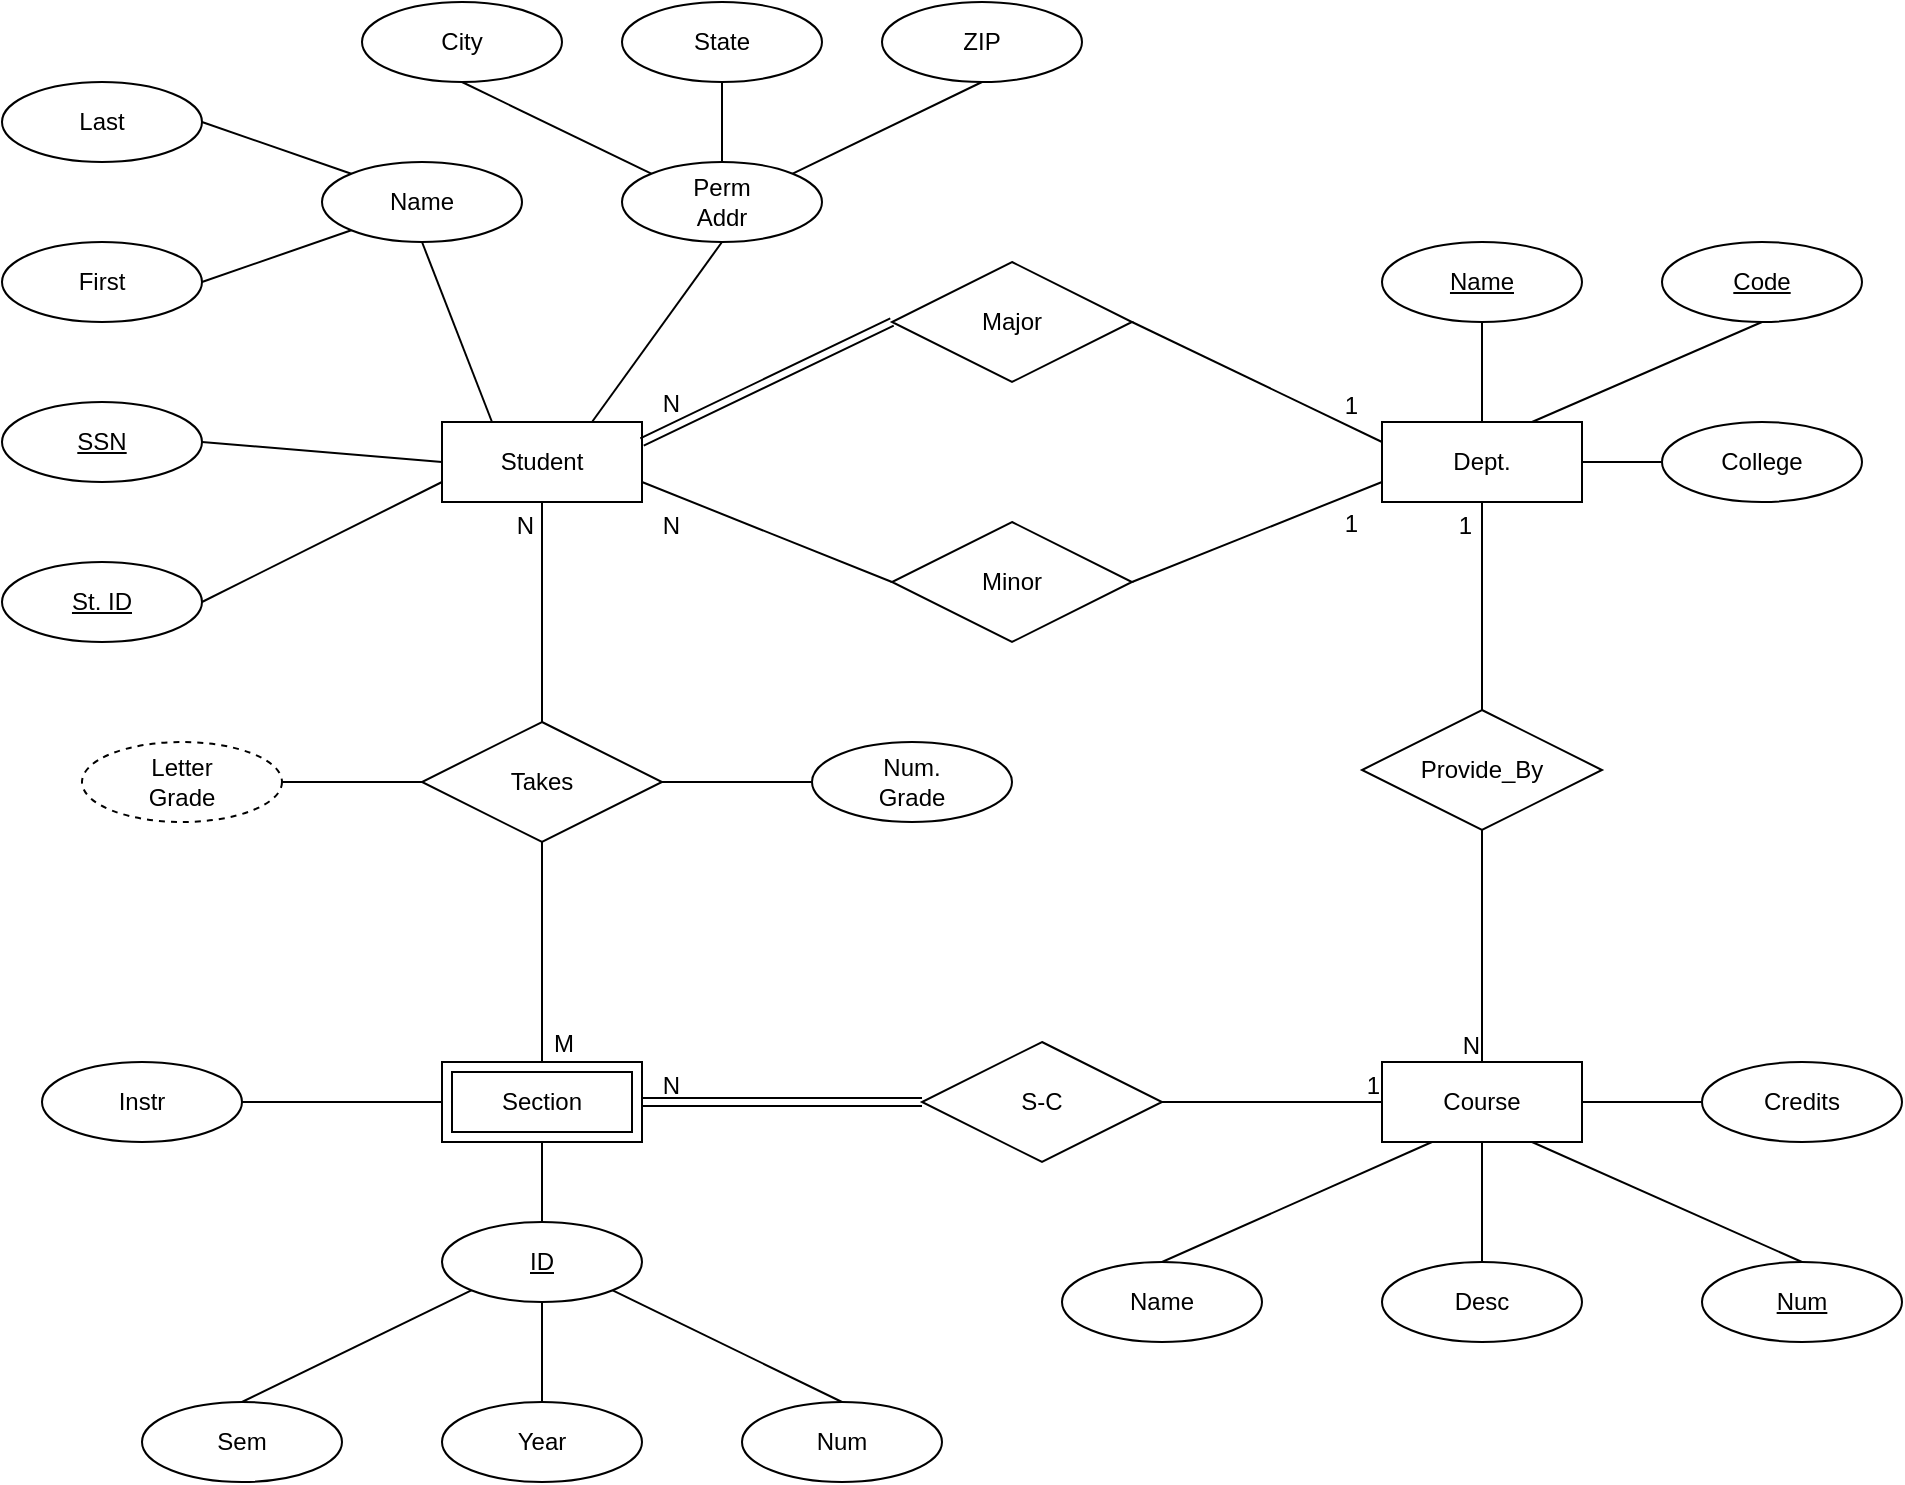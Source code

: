 <mxfile version="26.0.9">
  <diagram name="第 1 页" id="Ck3an-tRXkxyLC-gGkSE">
    <mxGraphModel dx="1434" dy="854" grid="1" gridSize="10" guides="1" tooltips="1" connect="1" arrows="1" fold="1" page="1" pageScale="1" pageWidth="1169" pageHeight="827" math="0" shadow="0">
      <root>
        <mxCell id="0" />
        <mxCell id="1" parent="0" />
        <mxCell id="hVLqu5mYyg4lpp5ys5A4-12" value="Major" style="shape=rhombus;perimeter=rhombusPerimeter;whiteSpace=wrap;html=1;align=center;" parent="1" vertex="1">
          <mxGeometry x="525" y="160" width="120" height="60" as="geometry" />
        </mxCell>
        <mxCell id="hVLqu5mYyg4lpp5ys5A4-13" value="Minor" style="shape=rhombus;perimeter=rhombusPerimeter;whiteSpace=wrap;html=1;align=center;" parent="1" vertex="1">
          <mxGeometry x="525" y="290" width="120" height="60" as="geometry" />
        </mxCell>
        <mxCell id="hVLqu5mYyg4lpp5ys5A4-14" value="Dept." style="whiteSpace=wrap;html=1;align=center;" parent="1" vertex="1">
          <mxGeometry x="770" y="240" width="100" height="40" as="geometry" />
        </mxCell>
        <mxCell id="hVLqu5mYyg4lpp5ys5A4-15" value="&lt;u&gt;Name&lt;/u&gt;" style="ellipse;whiteSpace=wrap;html=1;align=center;" parent="1" vertex="1">
          <mxGeometry x="770" y="150" width="100" height="40" as="geometry" />
        </mxCell>
        <mxCell id="hVLqu5mYyg4lpp5ys5A4-16" value="&lt;u&gt;Code&lt;/u&gt;" style="ellipse;whiteSpace=wrap;html=1;align=center;" parent="1" vertex="1">
          <mxGeometry x="910" y="150" width="100" height="40" as="geometry" />
        </mxCell>
        <mxCell id="hVLqu5mYyg4lpp5ys5A4-17" value="College" style="ellipse;whiteSpace=wrap;html=1;align=center;" parent="1" vertex="1">
          <mxGeometry x="910" y="240" width="100" height="40" as="geometry" />
        </mxCell>
        <mxCell id="hVLqu5mYyg4lpp5ys5A4-30" value="Student" style="whiteSpace=wrap;html=1;align=center;" parent="1" vertex="1">
          <mxGeometry x="300" y="240" width="100" height="40" as="geometry" />
        </mxCell>
        <mxCell id="hVLqu5mYyg4lpp5ys5A4-34" value="Course" style="whiteSpace=wrap;html=1;align=center;" parent="1" vertex="1">
          <mxGeometry x="770" y="560" width="100" height="40" as="geometry" />
        </mxCell>
        <mxCell id="hVLqu5mYyg4lpp5ys5A4-38" value="" style="endArrow=none;html=1;rounded=0;exitX=1;exitY=0.5;exitDx=0;exitDy=0;entryX=0;entryY=0.5;entryDx=0;entryDy=0;" parent="1" source="hVLqu5mYyg4lpp5ys5A4-14" target="hVLqu5mYyg4lpp5ys5A4-17" edge="1">
          <mxGeometry relative="1" as="geometry">
            <mxPoint x="880" y="360" as="sourcePoint" />
            <mxPoint x="1040" y="360" as="targetPoint" />
          </mxGeometry>
        </mxCell>
        <mxCell id="hVLqu5mYyg4lpp5ys5A4-39" value="" style="endArrow=none;html=1;rounded=0;exitX=0.75;exitY=0;exitDx=0;exitDy=0;entryX=0.5;entryY=1;entryDx=0;entryDy=0;" parent="1" source="hVLqu5mYyg4lpp5ys5A4-14" target="hVLqu5mYyg4lpp5ys5A4-16" edge="1">
          <mxGeometry relative="1" as="geometry">
            <mxPoint x="490" y="440" as="sourcePoint" />
            <mxPoint x="650" y="440" as="targetPoint" />
          </mxGeometry>
        </mxCell>
        <mxCell id="hVLqu5mYyg4lpp5ys5A4-40" value="" style="endArrow=none;html=1;rounded=0;exitX=0.5;exitY=1;exitDx=0;exitDy=0;entryX=0.5;entryY=0;entryDx=0;entryDy=0;" parent="1" source="hVLqu5mYyg4lpp5ys5A4-15" target="hVLqu5mYyg4lpp5ys5A4-14" edge="1">
          <mxGeometry relative="1" as="geometry">
            <mxPoint x="490" y="440" as="sourcePoint" />
            <mxPoint x="650" y="440" as="targetPoint" />
          </mxGeometry>
        </mxCell>
        <mxCell id="hVLqu5mYyg4lpp5ys5A4-41" value="" style="endArrow=none;html=1;rounded=0;exitX=1;exitY=0.5;exitDx=0;exitDy=0;entryX=0;entryY=0.25;entryDx=0;entryDy=0;" parent="1" source="hVLqu5mYyg4lpp5ys5A4-12" target="hVLqu5mYyg4lpp5ys5A4-14" edge="1">
          <mxGeometry relative="1" as="geometry">
            <mxPoint x="490" y="440" as="sourcePoint" />
            <mxPoint x="650" y="440" as="targetPoint" />
          </mxGeometry>
        </mxCell>
        <mxCell id="hVLqu5mYyg4lpp5ys5A4-42" value="1" style="resizable=0;html=1;whiteSpace=wrap;align=right;verticalAlign=bottom;" parent="hVLqu5mYyg4lpp5ys5A4-41" connectable="0" vertex="1">
          <mxGeometry x="1" relative="1" as="geometry">
            <mxPoint x="-10" y="50" as="offset" />
          </mxGeometry>
        </mxCell>
        <mxCell id="hVLqu5mYyg4lpp5ys5A4-43" value="" style="endArrow=none;html=1;rounded=0;exitX=1;exitY=0.5;exitDx=0;exitDy=0;entryX=0;entryY=0.75;entryDx=0;entryDy=0;" parent="1" source="hVLqu5mYyg4lpp5ys5A4-13" target="hVLqu5mYyg4lpp5ys5A4-14" edge="1">
          <mxGeometry relative="1" as="geometry">
            <mxPoint x="490" y="440" as="sourcePoint" />
            <mxPoint x="650" y="440" as="targetPoint" />
          </mxGeometry>
        </mxCell>
        <mxCell id="hVLqu5mYyg4lpp5ys5A4-44" value="1" style="resizable=0;html=1;whiteSpace=wrap;align=right;verticalAlign=bottom;" parent="hVLqu5mYyg4lpp5ys5A4-43" connectable="0" vertex="1">
          <mxGeometry x="1" relative="1" as="geometry">
            <mxPoint x="-10" y="-30" as="offset" />
          </mxGeometry>
        </mxCell>
        <mxCell id="hVLqu5mYyg4lpp5ys5A4-45" value="" style="shape=link;html=1;rounded=0;exitX=0;exitY=0.5;exitDx=0;exitDy=0;entryX=1;entryY=0.25;entryDx=0;entryDy=0;" parent="1" source="hVLqu5mYyg4lpp5ys5A4-12" target="hVLqu5mYyg4lpp5ys5A4-30" edge="1">
          <mxGeometry relative="1" as="geometry">
            <mxPoint x="490" y="440" as="sourcePoint" />
            <mxPoint x="650" y="440" as="targetPoint" />
          </mxGeometry>
        </mxCell>
        <mxCell id="hVLqu5mYyg4lpp5ys5A4-46" value="N" style="resizable=0;html=1;whiteSpace=wrap;align=right;verticalAlign=bottom;" parent="hVLqu5mYyg4lpp5ys5A4-45" connectable="0" vertex="1">
          <mxGeometry x="1" relative="1" as="geometry">
            <mxPoint x="20" y="-10" as="offset" />
          </mxGeometry>
        </mxCell>
        <mxCell id="hVLqu5mYyg4lpp5ys5A4-62" value="Perm&lt;div&gt;Addr&lt;/div&gt;" style="ellipse;whiteSpace=wrap;html=1;align=center;" parent="1" vertex="1">
          <mxGeometry x="390" y="110" width="100" height="40" as="geometry" />
        </mxCell>
        <mxCell id="hVLqu5mYyg4lpp5ys5A4-63" value="Name" style="ellipse;whiteSpace=wrap;html=1;align=center;strokeWidth=1;" parent="1" vertex="1">
          <mxGeometry x="240" y="110" width="100" height="40" as="geometry" />
        </mxCell>
        <mxCell id="hVLqu5mYyg4lpp5ys5A4-64" value="First" style="ellipse;whiteSpace=wrap;html=1;align=center;" parent="1" vertex="1">
          <mxGeometry x="80" y="150" width="100" height="40" as="geometry" />
        </mxCell>
        <mxCell id="hVLqu5mYyg4lpp5ys5A4-65" value="Last" style="ellipse;whiteSpace=wrap;html=1;align=center;" parent="1" vertex="1">
          <mxGeometry x="80" y="70" width="100" height="40" as="geometry" />
        </mxCell>
        <mxCell id="hVLqu5mYyg4lpp5ys5A4-67" value="&lt;u&gt;SSN&lt;/u&gt;" style="ellipse;whiteSpace=wrap;html=1;align=center;" parent="1" vertex="1">
          <mxGeometry x="80" y="230" width="100" height="40" as="geometry" />
        </mxCell>
        <mxCell id="hVLqu5mYyg4lpp5ys5A4-68" value="&lt;u&gt;St. ID&lt;/u&gt;" style="ellipse;whiteSpace=wrap;html=1;align=center;" parent="1" vertex="1">
          <mxGeometry x="80" y="310" width="100" height="40" as="geometry" />
        </mxCell>
        <mxCell id="hVLqu5mYyg4lpp5ys5A4-70" value="Num.&lt;br&gt;Grade" style="ellipse;whiteSpace=wrap;html=1;align=center;" parent="1" vertex="1">
          <mxGeometry x="485" y="400" width="100" height="40" as="geometry" />
        </mxCell>
        <mxCell id="hVLqu5mYyg4lpp5ys5A4-71" value="" style="endArrow=none;html=1;rounded=0;exitX=0.75;exitY=0;exitDx=0;exitDy=0;entryX=0.5;entryY=1;entryDx=0;entryDy=0;" parent="1" source="hVLqu5mYyg4lpp5ys5A4-30" target="hVLqu5mYyg4lpp5ys5A4-62" edge="1">
          <mxGeometry relative="1" as="geometry">
            <mxPoint x="490" y="270" as="sourcePoint" />
            <mxPoint x="650" y="270" as="targetPoint" />
          </mxGeometry>
        </mxCell>
        <mxCell id="hVLqu5mYyg4lpp5ys5A4-72" value="" style="endArrow=none;html=1;rounded=0;exitX=0.25;exitY=0;exitDx=0;exitDy=0;entryX=0.5;entryY=1;entryDx=0;entryDy=0;" parent="1" source="hVLqu5mYyg4lpp5ys5A4-30" target="hVLqu5mYyg4lpp5ys5A4-63" edge="1">
          <mxGeometry relative="1" as="geometry">
            <mxPoint x="490" y="270" as="sourcePoint" />
            <mxPoint x="650" y="270" as="targetPoint" />
          </mxGeometry>
        </mxCell>
        <mxCell id="hVLqu5mYyg4lpp5ys5A4-73" value="" style="endArrow=none;html=1;rounded=0;entryX=1;entryY=0.5;entryDx=0;entryDy=0;exitX=0;exitY=0;exitDx=0;exitDy=0;" parent="1" source="hVLqu5mYyg4lpp5ys5A4-63" target="hVLqu5mYyg4lpp5ys5A4-65" edge="1">
          <mxGeometry relative="1" as="geometry">
            <mxPoint x="210" y="140" as="sourcePoint" />
            <mxPoint x="650" y="270" as="targetPoint" />
            <Array as="points" />
          </mxGeometry>
        </mxCell>
        <mxCell id="hVLqu5mYyg4lpp5ys5A4-74" value="" style="endArrow=none;html=1;rounded=0;exitX=0;exitY=1;exitDx=0;exitDy=0;entryX=1;entryY=0.5;entryDx=0;entryDy=0;" parent="1" source="hVLqu5mYyg4lpp5ys5A4-63" target="hVLqu5mYyg4lpp5ys5A4-64" edge="1">
          <mxGeometry relative="1" as="geometry">
            <mxPoint x="490" y="270" as="sourcePoint" />
            <mxPoint x="650" y="270" as="targetPoint" />
          </mxGeometry>
        </mxCell>
        <mxCell id="hVLqu5mYyg4lpp5ys5A4-76" value="" style="endArrow=none;html=1;rounded=0;exitX=0;exitY=0.5;exitDx=0;exitDy=0;entryX=1;entryY=0.5;entryDx=0;entryDy=0;" parent="1" source="hVLqu5mYyg4lpp5ys5A4-30" target="hVLqu5mYyg4lpp5ys5A4-67" edge="1">
          <mxGeometry relative="1" as="geometry">
            <mxPoint x="130" y="240" as="sourcePoint" />
            <mxPoint x="650" y="270" as="targetPoint" />
          </mxGeometry>
        </mxCell>
        <mxCell id="hVLqu5mYyg4lpp5ys5A4-77" value="" style="endArrow=none;html=1;rounded=0;exitX=0;exitY=0.75;exitDx=0;exitDy=0;entryX=1;entryY=0.5;entryDx=0;entryDy=0;" parent="1" source="hVLqu5mYyg4lpp5ys5A4-30" target="hVLqu5mYyg4lpp5ys5A4-68" edge="1">
          <mxGeometry relative="1" as="geometry">
            <mxPoint x="130" y="280" as="sourcePoint" />
            <mxPoint x="650" y="270" as="targetPoint" />
            <Array as="points" />
          </mxGeometry>
        </mxCell>
        <mxCell id="hVLqu5mYyg4lpp5ys5A4-78" value="" style="endArrow=none;html=1;rounded=0;entryX=0;entryY=0.5;entryDx=0;entryDy=0;exitX=1;exitY=0.5;exitDx=0;exitDy=0;" parent="1" source="zFAQvyIrNhrMd03ufv9Z-19" target="zFAQvyIrNhrMd03ufv9Z-32" edge="1">
          <mxGeometry relative="1" as="geometry">
            <mxPoint x="220" y="420" as="sourcePoint" />
            <mxPoint x="300" y="420" as="targetPoint" />
          </mxGeometry>
        </mxCell>
        <mxCell id="hVLqu5mYyg4lpp5ys5A4-79" value="" style="endArrow=none;html=1;rounded=0;entryX=0;entryY=0.5;entryDx=0;entryDy=0;exitX=1;exitY=0.5;exitDx=0;exitDy=0;" parent="1" source="zFAQvyIrNhrMd03ufv9Z-32" target="hVLqu5mYyg4lpp5ys5A4-70" edge="1">
          <mxGeometry relative="1" as="geometry">
            <mxPoint x="400" y="420" as="sourcePoint" />
            <mxPoint x="650" y="270" as="targetPoint" />
          </mxGeometry>
        </mxCell>
        <mxCell id="hVLqu5mYyg4lpp5ys5A4-81" value="Instr" style="ellipse;whiteSpace=wrap;html=1;align=center;" parent="1" vertex="1">
          <mxGeometry x="100" y="560" width="100" height="40" as="geometry" />
        </mxCell>
        <mxCell id="hVLqu5mYyg4lpp5ys5A4-83" value="Year" style="ellipse;whiteSpace=wrap;html=1;align=center;" parent="1" vertex="1">
          <mxGeometry x="300" y="730" width="100" height="40" as="geometry" />
        </mxCell>
        <mxCell id="hVLqu5mYyg4lpp5ys5A4-84" value="Sem" style="ellipse;whiteSpace=wrap;html=1;align=center;" parent="1" vertex="1">
          <mxGeometry x="150" y="730" width="100" height="40" as="geometry" />
        </mxCell>
        <mxCell id="hVLqu5mYyg4lpp5ys5A4-85" value="Num" style="ellipse;whiteSpace=wrap;html=1;align=center;" parent="1" vertex="1">
          <mxGeometry x="450" y="730" width="100" height="40" as="geometry" />
        </mxCell>
        <mxCell id="hVLqu5mYyg4lpp5ys5A4-87" value="" style="endArrow=none;html=1;rounded=0;exitX=1;exitY=0.5;exitDx=0;exitDy=0;entryX=0;entryY=0.5;entryDx=0;entryDy=0;" parent="1" source="hVLqu5mYyg4lpp5ys5A4-81" edge="1">
          <mxGeometry relative="1" as="geometry">
            <mxPoint x="490" y="530" as="sourcePoint" />
            <mxPoint x="300" y="580" as="targetPoint" />
          </mxGeometry>
        </mxCell>
        <mxCell id="hVLqu5mYyg4lpp5ys5A4-89" value="" style="endArrow=none;html=1;rounded=0;exitX=0.5;exitY=0;exitDx=0;exitDy=0;entryX=0;entryY=1;entryDx=0;entryDy=0;" parent="1" source="hVLqu5mYyg4lpp5ys5A4-84" target="zFAQvyIrNhrMd03ufv9Z-40" edge="1">
          <mxGeometry relative="1" as="geometry">
            <mxPoint x="490" y="530" as="sourcePoint" />
            <mxPoint x="290" y="690" as="targetPoint" />
          </mxGeometry>
        </mxCell>
        <mxCell id="hVLqu5mYyg4lpp5ys5A4-90" value="" style="endArrow=none;html=1;rounded=0;entryX=0.5;entryY=1;entryDx=0;entryDy=0;exitX=0.5;exitY=0;exitDx=0;exitDy=0;" parent="1" source="hVLqu5mYyg4lpp5ys5A4-83" target="zFAQvyIrNhrMd03ufv9Z-40" edge="1">
          <mxGeometry relative="1" as="geometry">
            <mxPoint x="350" y="720" as="sourcePoint" />
            <mxPoint x="330" y="700" as="targetPoint" />
          </mxGeometry>
        </mxCell>
        <mxCell id="hVLqu5mYyg4lpp5ys5A4-91" value="" style="endArrow=none;html=1;rounded=0;exitX=0.5;exitY=0;exitDx=0;exitDy=0;entryX=1;entryY=1;entryDx=0;entryDy=0;" parent="1" source="hVLqu5mYyg4lpp5ys5A4-85" target="zFAQvyIrNhrMd03ufv9Z-40" edge="1">
          <mxGeometry relative="1" as="geometry">
            <mxPoint x="490" y="530" as="sourcePoint" />
            <mxPoint x="400" y="700" as="targetPoint" />
          </mxGeometry>
        </mxCell>
        <mxCell id="hVLqu5mYyg4lpp5ys5A4-93" value="Credits" style="ellipse;whiteSpace=wrap;html=1;align=center;" parent="1" vertex="1">
          <mxGeometry x="930" y="560" width="100" height="40" as="geometry" />
        </mxCell>
        <mxCell id="hVLqu5mYyg4lpp5ys5A4-94" value="Desc" style="ellipse;whiteSpace=wrap;html=1;align=center;" parent="1" vertex="1">
          <mxGeometry x="770" y="660" width="100" height="40" as="geometry" />
        </mxCell>
        <mxCell id="hVLqu5mYyg4lpp5ys5A4-95" value="Name" style="ellipse;whiteSpace=wrap;html=1;align=center;" parent="1" vertex="1">
          <mxGeometry x="610" y="660" width="100" height="40" as="geometry" />
        </mxCell>
        <mxCell id="hVLqu5mYyg4lpp5ys5A4-96" value="&lt;u&gt;Num&lt;/u&gt;" style="ellipse;whiteSpace=wrap;html=1;align=center;" parent="1" vertex="1">
          <mxGeometry x="930" y="660" width="100" height="40" as="geometry" />
        </mxCell>
        <mxCell id="hVLqu5mYyg4lpp5ys5A4-97" value="" style="endArrow=none;html=1;rounded=0;entryX=0.5;entryY=0;entryDx=0;entryDy=0;exitX=0.25;exitY=1;exitDx=0;exitDy=0;" parent="1" source="hVLqu5mYyg4lpp5ys5A4-34" target="hVLqu5mYyg4lpp5ys5A4-95" edge="1">
          <mxGeometry relative="1" as="geometry">
            <mxPoint x="490" y="560" as="sourcePoint" />
            <mxPoint x="650" y="560" as="targetPoint" />
          </mxGeometry>
        </mxCell>
        <mxCell id="hVLqu5mYyg4lpp5ys5A4-98" value="" style="endArrow=none;html=1;rounded=0;exitX=0.5;exitY=0;exitDx=0;exitDy=0;entryX=0.75;entryY=1;entryDx=0;entryDy=0;" parent="1" source="hVLqu5mYyg4lpp5ys5A4-96" target="hVLqu5mYyg4lpp5ys5A4-34" edge="1">
          <mxGeometry relative="1" as="geometry">
            <mxPoint x="490" y="560" as="sourcePoint" />
            <mxPoint x="650" y="560" as="targetPoint" />
          </mxGeometry>
        </mxCell>
        <mxCell id="hVLqu5mYyg4lpp5ys5A4-99" value="" style="endArrow=none;html=1;rounded=0;exitX=0.5;exitY=0;exitDx=0;exitDy=0;entryX=0.5;entryY=1;entryDx=0;entryDy=0;" parent="1" source="hVLqu5mYyg4lpp5ys5A4-94" target="hVLqu5mYyg4lpp5ys5A4-34" edge="1">
          <mxGeometry relative="1" as="geometry">
            <mxPoint x="490" y="560" as="sourcePoint" />
            <mxPoint x="650" y="560" as="targetPoint" />
          </mxGeometry>
        </mxCell>
        <mxCell id="hVLqu5mYyg4lpp5ys5A4-100" value="" style="endArrow=none;html=1;rounded=0;exitX=0;exitY=0.5;exitDx=0;exitDy=0;entryX=1;entryY=0.5;entryDx=0;entryDy=0;" parent="1" source="hVLqu5mYyg4lpp5ys5A4-93" target="hVLqu5mYyg4lpp5ys5A4-34" edge="1">
          <mxGeometry relative="1" as="geometry">
            <mxPoint x="490" y="560" as="sourcePoint" />
            <mxPoint x="650" y="560" as="targetPoint" />
          </mxGeometry>
        </mxCell>
        <mxCell id="zFAQvyIrNhrMd03ufv9Z-1" value="City" style="ellipse;whiteSpace=wrap;html=1;align=center;" vertex="1" parent="1">
          <mxGeometry x="260" y="30" width="100" height="40" as="geometry" />
        </mxCell>
        <mxCell id="zFAQvyIrNhrMd03ufv9Z-2" value="State" style="ellipse;whiteSpace=wrap;html=1;align=center;" vertex="1" parent="1">
          <mxGeometry x="390" y="30" width="100" height="40" as="geometry" />
        </mxCell>
        <mxCell id="zFAQvyIrNhrMd03ufv9Z-3" value="ZIP" style="ellipse;whiteSpace=wrap;html=1;align=center;" vertex="1" parent="1">
          <mxGeometry x="520" y="30" width="100" height="40" as="geometry" />
        </mxCell>
        <mxCell id="zFAQvyIrNhrMd03ufv9Z-4" value="" style="endArrow=none;html=1;rounded=0;entryX=0.5;entryY=1;entryDx=0;entryDy=0;exitX=0;exitY=0;exitDx=0;exitDy=0;" edge="1" parent="1" source="hVLqu5mYyg4lpp5ys5A4-62" target="zFAQvyIrNhrMd03ufv9Z-1">
          <mxGeometry width="50" height="50" relative="1" as="geometry">
            <mxPoint x="610" y="320" as="sourcePoint" />
            <mxPoint x="660" y="270" as="targetPoint" />
          </mxGeometry>
        </mxCell>
        <mxCell id="zFAQvyIrNhrMd03ufv9Z-5" value="" style="endArrow=none;html=1;rounded=0;entryX=0.5;entryY=1;entryDx=0;entryDy=0;" edge="1" parent="1" source="hVLqu5mYyg4lpp5ys5A4-62" target="zFAQvyIrNhrMd03ufv9Z-2">
          <mxGeometry width="50" height="50" relative="1" as="geometry">
            <mxPoint x="610" y="320" as="sourcePoint" />
            <mxPoint x="660" y="270" as="targetPoint" />
          </mxGeometry>
        </mxCell>
        <mxCell id="zFAQvyIrNhrMd03ufv9Z-6" value="" style="endArrow=none;html=1;rounded=0;entryX=0.5;entryY=1;entryDx=0;entryDy=0;exitX=1;exitY=0;exitDx=0;exitDy=0;" edge="1" parent="1" source="hVLqu5mYyg4lpp5ys5A4-62" target="zFAQvyIrNhrMd03ufv9Z-3">
          <mxGeometry width="50" height="50" relative="1" as="geometry">
            <mxPoint x="610" y="320" as="sourcePoint" />
            <mxPoint x="660" y="270" as="targetPoint" />
          </mxGeometry>
        </mxCell>
        <mxCell id="zFAQvyIrNhrMd03ufv9Z-7" value="" style="endArrow=none;html=1;rounded=0;exitX=0;exitY=0.5;exitDx=0;exitDy=0;entryX=1;entryY=0.75;entryDx=0;entryDy=0;" edge="1" parent="1" source="hVLqu5mYyg4lpp5ys5A4-13" target="hVLqu5mYyg4lpp5ys5A4-30">
          <mxGeometry relative="1" as="geometry">
            <mxPoint x="560" y="290" as="sourcePoint" />
            <mxPoint x="710" y="290" as="targetPoint" />
          </mxGeometry>
        </mxCell>
        <mxCell id="zFAQvyIrNhrMd03ufv9Z-8" value="N" style="resizable=0;html=1;whiteSpace=wrap;align=right;verticalAlign=bottom;" connectable="0" vertex="1" parent="zFAQvyIrNhrMd03ufv9Z-7">
          <mxGeometry x="1" relative="1" as="geometry">
            <mxPoint x="20" y="30" as="offset" />
          </mxGeometry>
        </mxCell>
        <mxCell id="zFAQvyIrNhrMd03ufv9Z-19" value="Letter&lt;br&gt;Grade" style="ellipse;whiteSpace=wrap;html=1;align=center;dashed=1;" vertex="1" parent="1">
          <mxGeometry x="120" y="400" width="100" height="40" as="geometry" />
        </mxCell>
        <mxCell id="zFAQvyIrNhrMd03ufv9Z-20" value="Provide_By" style="shape=rhombus;perimeter=rhombusPerimeter;whiteSpace=wrap;html=1;align=center;" vertex="1" parent="1">
          <mxGeometry x="760" y="384" width="120" height="60" as="geometry" />
        </mxCell>
        <mxCell id="zFAQvyIrNhrMd03ufv9Z-21" value="" style="endArrow=none;html=1;rounded=0;entryX=0.5;entryY=0;entryDx=0;entryDy=0;exitX=0.5;exitY=1;exitDx=0;exitDy=0;" edge="1" parent="1" source="zFAQvyIrNhrMd03ufv9Z-20" target="hVLqu5mYyg4lpp5ys5A4-34">
          <mxGeometry relative="1" as="geometry">
            <mxPoint x="550" y="410" as="sourcePoint" />
            <mxPoint x="710" y="410" as="targetPoint" />
          </mxGeometry>
        </mxCell>
        <mxCell id="zFAQvyIrNhrMd03ufv9Z-22" value="N" style="resizable=0;html=1;whiteSpace=wrap;align=right;verticalAlign=bottom;" connectable="0" vertex="1" parent="zFAQvyIrNhrMd03ufv9Z-21">
          <mxGeometry x="1" relative="1" as="geometry" />
        </mxCell>
        <mxCell id="zFAQvyIrNhrMd03ufv9Z-23" value="" style="endArrow=none;html=1;rounded=0;entryX=0.5;entryY=1;entryDx=0;entryDy=0;exitX=0.5;exitY=0;exitDx=0;exitDy=0;" edge="1" parent="1" source="zFAQvyIrNhrMd03ufv9Z-20" target="hVLqu5mYyg4lpp5ys5A4-14">
          <mxGeometry relative="1" as="geometry">
            <mxPoint x="550" y="410" as="sourcePoint" />
            <mxPoint x="710" y="410" as="targetPoint" />
          </mxGeometry>
        </mxCell>
        <mxCell id="zFAQvyIrNhrMd03ufv9Z-24" value="1" style="resizable=0;html=1;whiteSpace=wrap;align=right;verticalAlign=bottom;" connectable="0" vertex="1" parent="zFAQvyIrNhrMd03ufv9Z-23">
          <mxGeometry x="1" relative="1" as="geometry">
            <mxPoint x="-4" y="20" as="offset" />
          </mxGeometry>
        </mxCell>
        <mxCell id="zFAQvyIrNhrMd03ufv9Z-25" value="S-C" style="shape=rhombus;perimeter=rhombusPerimeter;whiteSpace=wrap;html=1;align=center;" vertex="1" parent="1">
          <mxGeometry x="540" y="550" width="120" height="60" as="geometry" />
        </mxCell>
        <mxCell id="zFAQvyIrNhrMd03ufv9Z-26" value="" style="shape=link;html=1;rounded=0;exitX=0;exitY=0.5;exitDx=0;exitDy=0;entryX=1;entryY=0.5;entryDx=0;entryDy=0;" edge="1" parent="1" source="zFAQvyIrNhrMd03ufv9Z-25">
          <mxGeometry relative="1" as="geometry">
            <mxPoint x="495" y="490" as="sourcePoint" />
            <mxPoint x="400" y="580" as="targetPoint" />
          </mxGeometry>
        </mxCell>
        <mxCell id="zFAQvyIrNhrMd03ufv9Z-27" value="N" style="resizable=0;html=1;whiteSpace=wrap;align=right;verticalAlign=bottom;" connectable="0" vertex="1" parent="zFAQvyIrNhrMd03ufv9Z-26">
          <mxGeometry x="1" relative="1" as="geometry">
            <mxPoint x="20" as="offset" />
          </mxGeometry>
        </mxCell>
        <mxCell id="zFAQvyIrNhrMd03ufv9Z-29" value="" style="endArrow=none;html=1;rounded=0;exitX=1;exitY=0.5;exitDx=0;exitDy=0;entryX=0;entryY=0.5;entryDx=0;entryDy=0;" edge="1" parent="1" source="zFAQvyIrNhrMd03ufv9Z-25" target="hVLqu5mYyg4lpp5ys5A4-34">
          <mxGeometry relative="1" as="geometry">
            <mxPoint x="550" y="450" as="sourcePoint" />
            <mxPoint x="710" y="450" as="targetPoint" />
          </mxGeometry>
        </mxCell>
        <mxCell id="zFAQvyIrNhrMd03ufv9Z-30" value="1" style="resizable=0;html=1;whiteSpace=wrap;align=right;verticalAlign=bottom;" connectable="0" vertex="1" parent="zFAQvyIrNhrMd03ufv9Z-29">
          <mxGeometry x="1" relative="1" as="geometry" />
        </mxCell>
        <mxCell id="zFAQvyIrNhrMd03ufv9Z-31" value="Section" style="shape=ext;margin=3;double=1;whiteSpace=wrap;html=1;align=center;" vertex="1" parent="1">
          <mxGeometry x="300" y="560" width="100" height="40" as="geometry" />
        </mxCell>
        <mxCell id="zFAQvyIrNhrMd03ufv9Z-32" value="Takes" style="shape=rhombus;perimeter=rhombusPerimeter;whiteSpace=wrap;html=1;align=center;" vertex="1" parent="1">
          <mxGeometry x="290" y="390" width="120" height="60" as="geometry" />
        </mxCell>
        <mxCell id="zFAQvyIrNhrMd03ufv9Z-35" value="" style="endArrow=none;html=1;rounded=0;exitX=0.5;exitY=0;exitDx=0;exitDy=0;entryX=0.5;entryY=1;entryDx=0;entryDy=0;" edge="1" parent="1" source="zFAQvyIrNhrMd03ufv9Z-32" target="hVLqu5mYyg4lpp5ys5A4-30">
          <mxGeometry relative="1" as="geometry">
            <mxPoint x="490" y="430" as="sourcePoint" />
            <mxPoint x="650" y="430" as="targetPoint" />
          </mxGeometry>
        </mxCell>
        <mxCell id="zFAQvyIrNhrMd03ufv9Z-36" value="N" style="resizable=0;html=1;whiteSpace=wrap;align=right;verticalAlign=bottom;" connectable="0" vertex="1" parent="zFAQvyIrNhrMd03ufv9Z-35">
          <mxGeometry x="1" relative="1" as="geometry">
            <mxPoint x="-3" y="20" as="offset" />
          </mxGeometry>
        </mxCell>
        <mxCell id="zFAQvyIrNhrMd03ufv9Z-37" value="" style="endArrow=none;html=1;rounded=0;exitX=0.5;exitY=0;exitDx=0;exitDy=0;entryX=0.5;entryY=1;entryDx=0;entryDy=0;" edge="1" parent="1" source="zFAQvyIrNhrMd03ufv9Z-31" target="zFAQvyIrNhrMd03ufv9Z-32">
          <mxGeometry relative="1" as="geometry">
            <mxPoint x="490" y="430" as="sourcePoint" />
            <mxPoint x="650" y="430" as="targetPoint" />
          </mxGeometry>
        </mxCell>
        <mxCell id="zFAQvyIrNhrMd03ufv9Z-38" value="M" style="resizable=0;html=1;whiteSpace=wrap;align=left;verticalAlign=bottom;" connectable="0" vertex="1" parent="zFAQvyIrNhrMd03ufv9Z-37">
          <mxGeometry x="-1" relative="1" as="geometry">
            <mxPoint x="4" y="-1" as="offset" />
          </mxGeometry>
        </mxCell>
        <mxCell id="zFAQvyIrNhrMd03ufv9Z-40" value="&lt;u&gt;ID&lt;/u&gt;" style="ellipse;whiteSpace=wrap;html=1;align=center;" vertex="1" parent="1">
          <mxGeometry x="300" y="640" width="100" height="40" as="geometry" />
        </mxCell>
        <mxCell id="zFAQvyIrNhrMd03ufv9Z-42" value="" style="endArrow=none;html=1;rounded=0;entryX=0.5;entryY=1;entryDx=0;entryDy=0;exitX=0.5;exitY=0;exitDx=0;exitDy=0;" edge="1" parent="1" source="zFAQvyIrNhrMd03ufv9Z-40" target="zFAQvyIrNhrMd03ufv9Z-31">
          <mxGeometry relative="1" as="geometry">
            <mxPoint x="360" y="740" as="sourcePoint" />
            <mxPoint x="360" y="690" as="targetPoint" />
          </mxGeometry>
        </mxCell>
      </root>
    </mxGraphModel>
  </diagram>
</mxfile>
